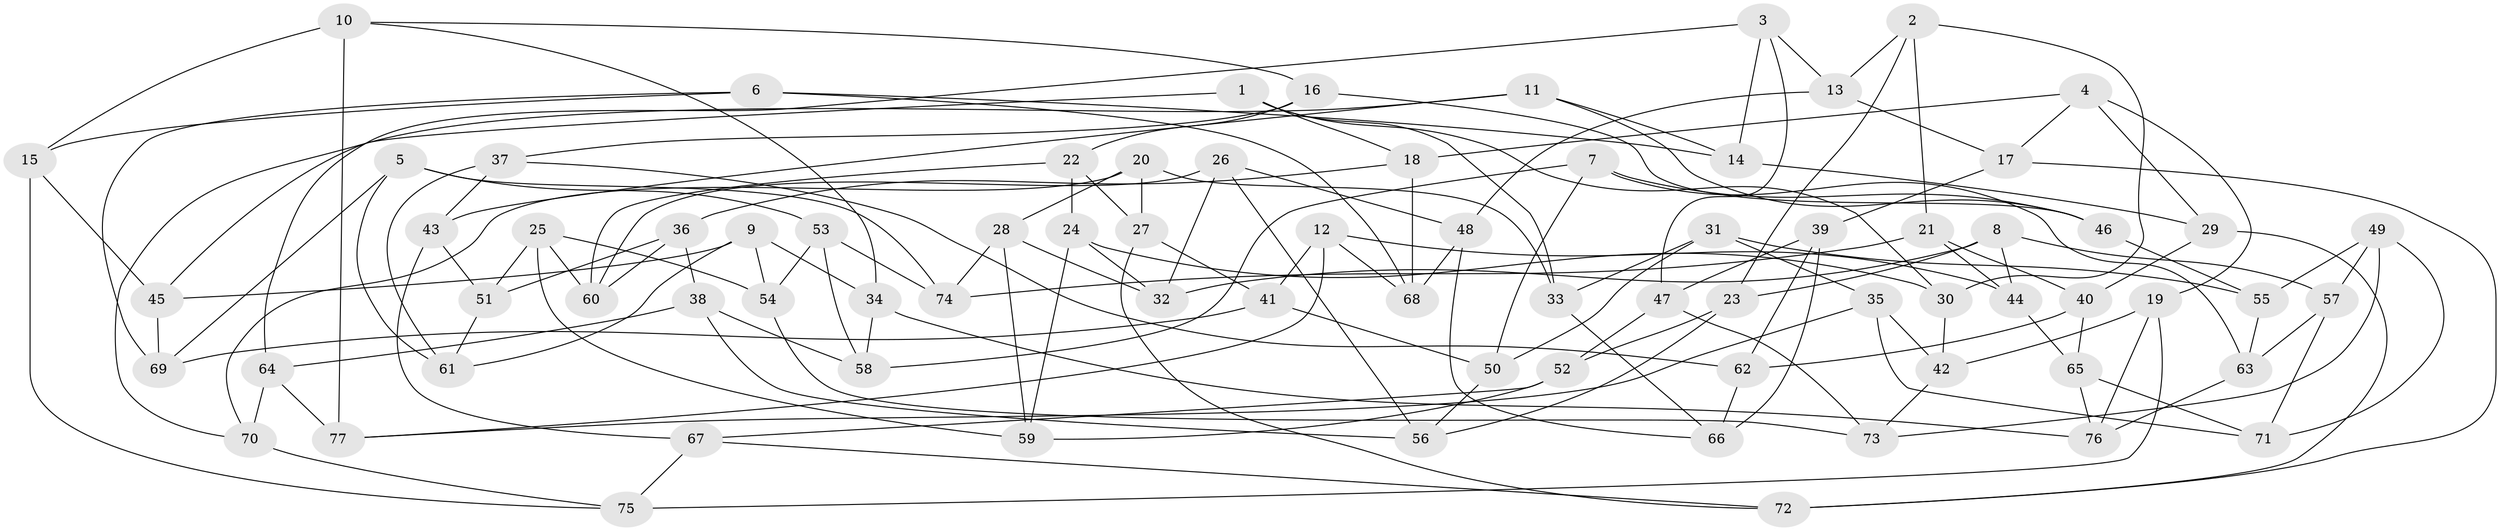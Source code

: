 // Generated by graph-tools (version 1.1) at 2025/56/03/09/25 04:56:41]
// undirected, 77 vertices, 154 edges
graph export_dot {
graph [start="1"]
  node [color=gray90,style=filled];
  1;
  2;
  3;
  4;
  5;
  6;
  7;
  8;
  9;
  10;
  11;
  12;
  13;
  14;
  15;
  16;
  17;
  18;
  19;
  20;
  21;
  22;
  23;
  24;
  25;
  26;
  27;
  28;
  29;
  30;
  31;
  32;
  33;
  34;
  35;
  36;
  37;
  38;
  39;
  40;
  41;
  42;
  43;
  44;
  45;
  46;
  47;
  48;
  49;
  50;
  51;
  52;
  53;
  54;
  55;
  56;
  57;
  58;
  59;
  60;
  61;
  62;
  63;
  64;
  65;
  66;
  67;
  68;
  69;
  70;
  71;
  72;
  73;
  74;
  75;
  76;
  77;
  1 -- 45;
  1 -- 30;
  1 -- 33;
  1 -- 18;
  2 -- 23;
  2 -- 13;
  2 -- 30;
  2 -- 21;
  3 -- 14;
  3 -- 47;
  3 -- 13;
  3 -- 64;
  4 -- 19;
  4 -- 29;
  4 -- 18;
  4 -- 17;
  5 -- 61;
  5 -- 53;
  5 -- 69;
  5 -- 74;
  6 -- 14;
  6 -- 15;
  6 -- 68;
  6 -- 69;
  7 -- 58;
  7 -- 50;
  7 -- 63;
  7 -- 46;
  8 -- 32;
  8 -- 44;
  8 -- 23;
  8 -- 57;
  9 -- 34;
  9 -- 45;
  9 -- 54;
  9 -- 61;
  10 -- 15;
  10 -- 16;
  10 -- 77;
  10 -- 34;
  11 -- 43;
  11 -- 46;
  11 -- 70;
  11 -- 14;
  12 -- 68;
  12 -- 41;
  12 -- 44;
  12 -- 77;
  13 -- 48;
  13 -- 17;
  14 -- 29;
  15 -- 45;
  15 -- 75;
  16 -- 22;
  16 -- 37;
  16 -- 46;
  17 -- 72;
  17 -- 39;
  18 -- 36;
  18 -- 68;
  19 -- 75;
  19 -- 76;
  19 -- 42;
  20 -- 33;
  20 -- 27;
  20 -- 28;
  20 -- 70;
  21 -- 44;
  21 -- 74;
  21 -- 40;
  22 -- 27;
  22 -- 24;
  22 -- 60;
  23 -- 52;
  23 -- 56;
  24 -- 59;
  24 -- 32;
  24 -- 30;
  25 -- 51;
  25 -- 60;
  25 -- 59;
  25 -- 54;
  26 -- 60;
  26 -- 48;
  26 -- 32;
  26 -- 56;
  27 -- 72;
  27 -- 41;
  28 -- 74;
  28 -- 59;
  28 -- 32;
  29 -- 40;
  29 -- 72;
  30 -- 42;
  31 -- 35;
  31 -- 33;
  31 -- 55;
  31 -- 50;
  33 -- 66;
  34 -- 58;
  34 -- 76;
  35 -- 77;
  35 -- 42;
  35 -- 71;
  36 -- 38;
  36 -- 51;
  36 -- 60;
  37 -- 43;
  37 -- 62;
  37 -- 61;
  38 -- 56;
  38 -- 64;
  38 -- 58;
  39 -- 47;
  39 -- 66;
  39 -- 62;
  40 -- 62;
  40 -- 65;
  41 -- 50;
  41 -- 69;
  42 -- 73;
  43 -- 51;
  43 -- 67;
  44 -- 65;
  45 -- 69;
  46 -- 55;
  47 -- 52;
  47 -- 73;
  48 -- 66;
  48 -- 68;
  49 -- 57;
  49 -- 55;
  49 -- 71;
  49 -- 73;
  50 -- 56;
  51 -- 61;
  52 -- 67;
  52 -- 59;
  53 -- 58;
  53 -- 54;
  53 -- 74;
  54 -- 73;
  55 -- 63;
  57 -- 71;
  57 -- 63;
  62 -- 66;
  63 -- 76;
  64 -- 70;
  64 -- 77;
  65 -- 76;
  65 -- 71;
  67 -- 72;
  67 -- 75;
  70 -- 75;
}
